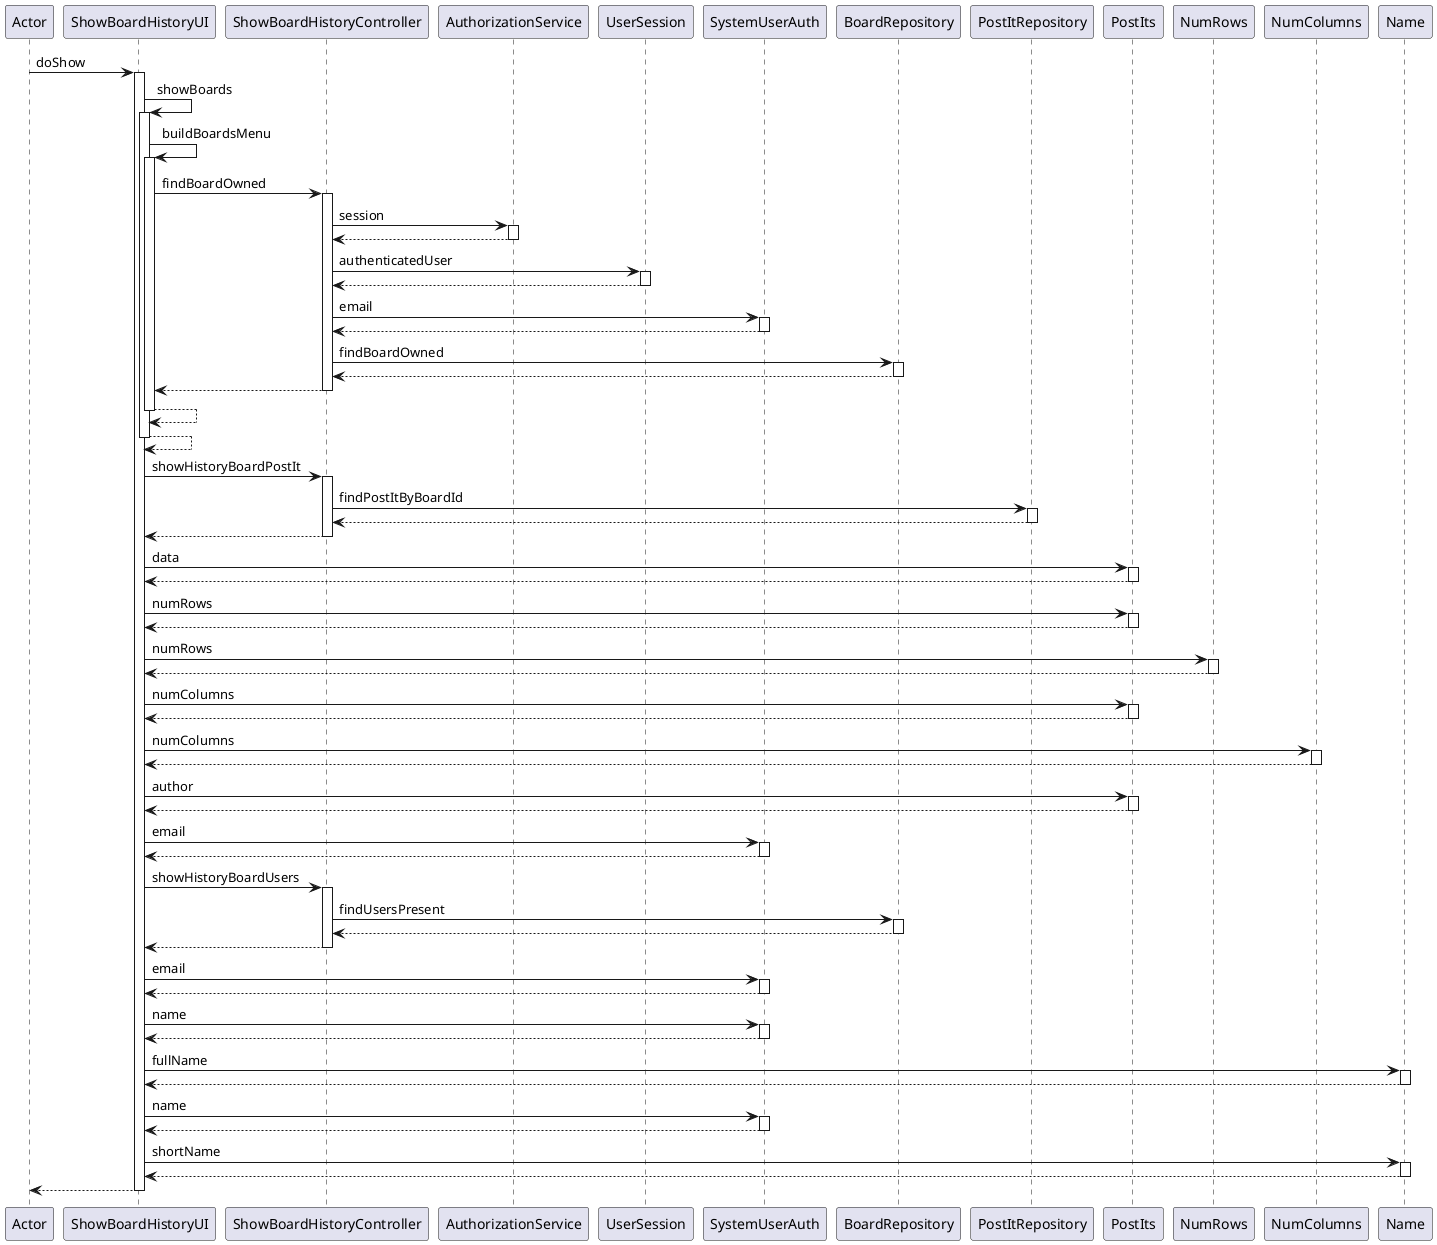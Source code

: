 @startuml
participant Actor
Actor -> ShowBoardHistoryUI : doShow
activate ShowBoardHistoryUI
ShowBoardHistoryUI -> ShowBoardHistoryUI : showBoards
activate ShowBoardHistoryUI
ShowBoardHistoryUI -> ShowBoardHistoryUI : buildBoardsMenu
activate ShowBoardHistoryUI
ShowBoardHistoryUI -> ShowBoardHistoryController : findBoardOwned
activate ShowBoardHistoryController
ShowBoardHistoryController -> AuthorizationService : session
activate AuthorizationService
AuthorizationService --> ShowBoardHistoryController
deactivate AuthorizationService
ShowBoardHistoryController -> UserSession : authenticatedUser
activate UserSession
UserSession --> ShowBoardHistoryController
deactivate UserSession
ShowBoardHistoryController -> SystemUserAuth : email
activate SystemUserAuth
SystemUserAuth --> ShowBoardHistoryController
deactivate SystemUserAuth
ShowBoardHistoryController -> BoardRepository : findBoardOwned
activate BoardRepository
BoardRepository --> ShowBoardHistoryController
deactivate BoardRepository
ShowBoardHistoryController --> ShowBoardHistoryUI
deactivate ShowBoardHistoryController
ShowBoardHistoryUI --> ShowBoardHistoryUI
deactivate ShowBoardHistoryUI
ShowBoardHistoryUI --> ShowBoardHistoryUI
deactivate ShowBoardHistoryUI
ShowBoardHistoryUI -> ShowBoardHistoryController : showHistoryBoardPostIt
activate ShowBoardHistoryController
ShowBoardHistoryController -> PostItRepository : findPostItByBoardId
activate PostItRepository
PostItRepository --> ShowBoardHistoryController
deactivate PostItRepository
ShowBoardHistoryController --> ShowBoardHistoryUI
deactivate ShowBoardHistoryController
ShowBoardHistoryUI -> PostIts : data
activate PostIts
PostIts --> ShowBoardHistoryUI
deactivate PostIts
ShowBoardHistoryUI -> PostIts : numRows
activate PostIts
PostIts --> ShowBoardHistoryUI
deactivate PostIts
ShowBoardHistoryUI -> NumRows : numRows
activate NumRows
NumRows --> ShowBoardHistoryUI
deactivate NumRows
ShowBoardHistoryUI -> PostIts : numColumns
activate PostIts
PostIts --> ShowBoardHistoryUI
deactivate PostIts
ShowBoardHistoryUI -> NumColumns : numColumns
activate NumColumns
NumColumns --> ShowBoardHistoryUI
deactivate NumColumns
ShowBoardHistoryUI -> PostIts : author
activate PostIts
PostIts --> ShowBoardHistoryUI
deactivate PostIts
ShowBoardHistoryUI -> SystemUserAuth : email
activate SystemUserAuth
SystemUserAuth --> ShowBoardHistoryUI
deactivate SystemUserAuth
ShowBoardHistoryUI -> ShowBoardHistoryController : showHistoryBoardUsers
activate ShowBoardHistoryController
ShowBoardHistoryController -> BoardRepository : findUsersPresent
activate BoardRepository
BoardRepository --> ShowBoardHistoryController
deactivate BoardRepository
ShowBoardHistoryController --> ShowBoardHistoryUI
deactivate ShowBoardHistoryController
ShowBoardHistoryUI -> SystemUserAuth : email
activate SystemUserAuth
SystemUserAuth --> ShowBoardHistoryUI
deactivate SystemUserAuth
ShowBoardHistoryUI -> SystemUserAuth : name
activate SystemUserAuth
SystemUserAuth --> ShowBoardHistoryUI
deactivate SystemUserAuth
ShowBoardHistoryUI -> Name : fullName
activate Name
Name --> ShowBoardHistoryUI
deactivate Name
ShowBoardHistoryUI -> SystemUserAuth : name
activate SystemUserAuth
SystemUserAuth --> ShowBoardHistoryUI
deactivate SystemUserAuth
ShowBoardHistoryUI -> Name : shortName
activate Name
Name --> ShowBoardHistoryUI
deactivate Name
return
@enduml